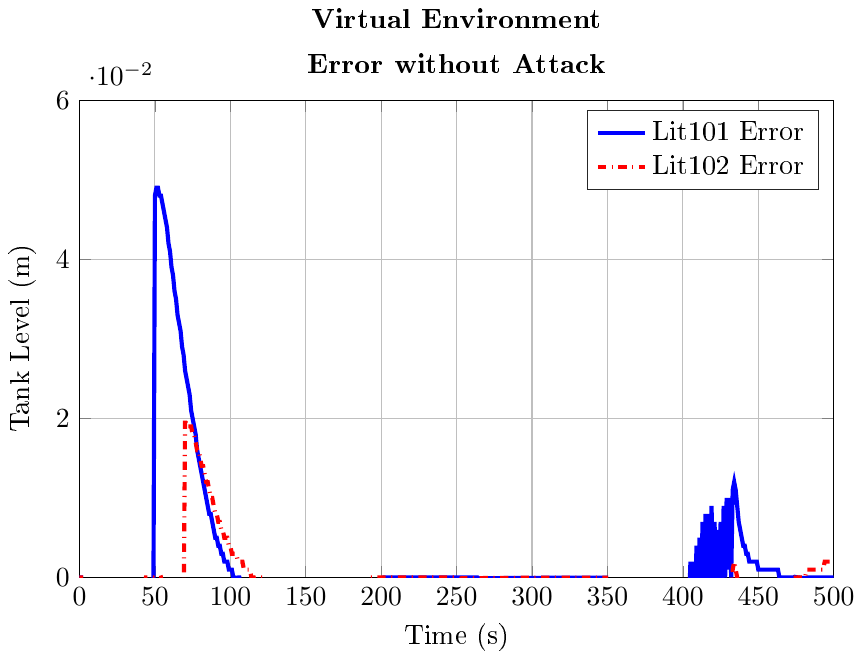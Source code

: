 % This file was created by matlab2tikz.
%
\documentclass[tikz]{standalone}
\usepackage[T1]{fontenc}
\usepackage[utf8]{inputenc}
\usepackage{pgfplots}
\usepackage{grffile}
\pgfplotsset{compat=newest}
\usetikzlibrary{plotmarks}
\usepgfplotslibrary{patchplots}
\usepackage{amsmath}

\begin{document}
\begin{tikzpicture}

\begin{axis}[%
width=0.79\columnwidth,
height=0.5\columnwidth,
at={(0\columnwidth,0\columnwidth)},
scale only axis,
xmin=0,
xmax=500,
xlabel={Time (s)},
xmajorgrids,
ymin=0,
ymax=0.06,
ylabel={Tank Level (m)},
ymajorgrids,
axis background/.style={fill=white},
title style={font=\bfseries,align=center},
title={Virtual Environment\\[1ex]Error without Attack},
legend style={legend cell align=left,align=left,draw=white!15!black}
]
\addplot [color=blue,solid,line width=1.5pt]
  table[row sep=crcr]{%
0	0\\
1	0\\
2	-0.013\\
3	-0.017\\
4	-0.017\\
5	-0.017\\
6	-0.017\\
7	-0.016\\
8	-0.016\\
9	-0.015\\
10	-0.015\\
11	-0.014\\
12	-0.014\\
13	-0.013\\
14	-0.012\\
15	-0.012\\
16	-0.011\\
17	-0.011\\
18	-0.01\\
19	-0.01\\
20	-0.009\\
21	-0.009\\
22	-0.008\\
23	-0.008\\
24	-0.008\\
25	-0.007\\
26	-0.007\\
27	-0.006\\
28	-0.006\\
29	-0.006\\
30	-0.005\\
31	-0.005\\
32	-0.005\\
33	-0.005\\
34	-0.004\\
35	-0.004\\
36	-0.004\\
37	-0.004\\
38	-0.003\\
39	-0.003\\
40	-0.003\\
41	-0.003\\
42	-0.003\\
43	-0.003\\
44	-0.002\\
45	-0.002\\
46	-0.002\\
47	-0.002\\
48	-0.002\\
49	-0.002\\
50	0.048\\
51	0.049\\
52	0.049\\
53	0.048\\
54	0.048\\
55	0.047\\
56	0.046\\
57	0.045\\
58	0.044\\
59	0.042\\
60	0.041\\
61	0.039\\
62	0.038\\
63	0.036\\
64	0.035\\
65	0.033\\
66	0.032\\
67	0.031\\
68	0.029\\
69	0.028\\
70	0.026\\
71	0.025\\
72	0.024\\
73	0.023\\
74	0.021\\
75	0.02\\
76	0.019\\
77	0.018\\
78	0.016\\
79	0.015\\
80	0.014\\
81	0.013\\
82	0.012\\
83	0.011\\
84	0.01\\
85	0.009\\
86	0.008\\
87	0.008\\
88	0.007\\
89	0.006\\
90	0.005\\
91	0.005\\
92	0.004\\
93	0.004\\
94	0.003\\
95	0.003\\
96	0.002\\
97	0.002\\
98	0.002\\
99	0.001\\
100	0.001\\
101	0.001\\
102	0.0\\
103	0.0\\
104	-6.724e-06\\
105	-0.0\\
106	-0.0\\
107	-0.001\\
108	-0.001\\
109	-0.001\\
110	-0.001\\
111	-0.001\\
112	-0.001\\
113	-0.001\\
114	-0.001\\
115	-0.001\\
116	-0.002\\
117	-0.002\\
118	-0.002\\
119	-0.002\\
120	-0.002\\
121	-0.002\\
122	-0.002\\
123	-0.002\\
124	-0.002\\
125	-0.002\\
126	-0.002\\
127	-0.002\\
128	-0.002\\
129	-0.002\\
130	-0.002\\
131	-0.002\\
132	-0.002\\
133	-0.002\\
134	-0.002\\
135	-0.002\\
136	-0.002\\
137	-0.002\\
138	-0.002\\
139	-0.002\\
140	-0.002\\
141	-0.002\\
142	-0.002\\
143	-0.002\\
144	-0.002\\
145	-0.002\\
146	-0.002\\
147	-0.002\\
148	-0.002\\
149	-0.002\\
150	-0.002\\
151	-0.001\\
152	-0.001\\
153	-0.001\\
154	-0.001\\
155	-0.001\\
156	-0.001\\
157	-0.001\\
158	-0.001\\
159	-0.001\\
160	-0.001\\
161	-0.001\\
162	-0.001\\
163	-0.001\\
164	-0.001\\
165	-0.001\\
166	-0.001\\
167	-0.001\\
168	-0.001\\
169	-0.001\\
170	-0.001\\
171	-0.001\\
172	-0.001\\
173	-0.001\\
174	-0.001\\
175	-0.001\\
176	-0.001\\
177	-0.001\\
178	-0.001\\
179	-0.001\\
180	-0.001\\
181	-0.001\\
182	-0.001\\
183	-0.001\\
184	-0.001\\
185	-0.001\\
186	-0.001\\
187	-0.001\\
188	-0.001\\
189	-0.001\\
190	-0.001\\
191	-0.001\\
192	-0.001\\
193	-0.001\\
194	-0.001\\
195	-0.001\\
196	-0.001\\
197	-0.001\\
198	-0.001\\
199	-0.001\\
200	-0.001\\
201	-0.001\\
202	-0.0\\
203	-0.0\\
204	-0.0\\
205	-0.0\\
206	-0.0\\
207	-0.0\\
208	-0.0\\
209	-0.0\\
210	-0.0\\
211	-0.0\\
212	-0.0\\
213	-0.0\\
214	-0.0\\
215	-0.0\\
216	-0.0\\
217	-0.0\\
218	-0.0\\
219	-0.0\\
220	-0.0\\
221	-0.0\\
222	-0.0\\
223	-0.0\\
224	-0.0\\
225	-0.0\\
226	-0.0\\
227	-0.0\\
228	-0.0\\
229	-0.0\\
230	-0.0\\
231	-0.0\\
232	-0.0\\
233	-0.0\\
234	-0.0\\
235	-0.0\\
236	-0.0\\
237	-0.0\\
238	-0.0\\
239	-0.0\\
240	-0.0\\
241	-0.0\\
242	-0.0\\
243	-0.0\\
244	-0.0\\
245	-0.0\\
246	-0.0\\
247	-0.0\\
248	-0.0\\
249	-0.0\\
250	-0.0\\
251	-0.0\\
252	-0.0\\
253	-0.0\\
254	-0.0\\
255	-0.0\\
256	-0.0\\
257	-0.0\\
258	-0.0\\
259	-0.0\\
260	-0.0\\
261	-0.0\\
262	-0.0\\
263	-0.0\\
264	-0.0\\
265	-9.944e-05\\
266	-9.687e-05\\
267	-9.436e-05\\
268	-9.192e-05\\
269	-8.953e-05\\
270	-8.721e-05\\
271	-8.495e-05\\
272	-8.274e-05\\
273	-8.059e-05\\
274	-7.85e-05\\
275	-7.646e-05\\
276	-7.447e-05\\
277	-7.253e-05\\
278	-7.065e-05\\
279	-6.881e-05\\
280	-6.701e-05\\
281	-6.527e-05\\
282	-6.356e-05\\
283	-6.191e-05\\
284	-6.029e-05\\
285	-5.872e-05\\
286	-5.718e-05\\
287	-5.569e-05\\
288	-5.423e-05\\
289	-5.281e-05\\
290	-5.143e-05\\
291	-5.009e-05\\
292	-4.878e-05\\
293	-4.75e-05\\
294	-4.626e-05\\
295	-4.504e-05\\
296	-4.386e-05\\
297	-4.271e-05\\
298	-4.159e-05\\
299	-4.05e-05\\
300	-3.944e-05\\
301	-3.84e-05\\
302	-3.74e-05\\
303	-3.641e-05\\
304	-3.546e-05\\
305	-3.453e-05\\
306	-3.362e-05\\
307	-3.274e-05\\
308	-3.187e-05\\
309	-3.104e-05\\
310	-3.022e-05\\
311	-2.942e-05\\
312	-2.865e-05\\
313	-2.79e-05\\
314	-2.716e-05\\
315	-2.645e-05\\
316	-2.575e-05\\
317	-2.507e-05\\
318	-2.441e-05\\
319	-2.377e-05\\
320	-2.314e-05\\
321	-2.253e-05\\
322	-2.194e-05\\
323	-2.136e-05\\
324	-2.08e-05\\
325	-2.025e-05\\
326	-1.971e-05\\
327	-1.919e-05\\
328	-1.869e-05\\
329	-1.819e-05\\
330	-1.771e-05\\
331	-1.724e-05\\
332	-1.679e-05\\
333	-1.635e-05\\
334	-1.591e-05\\
335	-1.549e-05\\
336	-1.508e-05\\
337	-1.468e-05\\
338	-1.43e-05\\
339	-1.392e-05\\
340	-1.355e-05\\
341	-1.319e-05\\
342	-1.284e-05\\
343	-1.25e-05\\
344	-1.217e-05\\
345	-1.185e-05\\
346	-1.154e-05\\
347	-1.123e-05\\
348	-1.094e-05\\
349	-1.065e-05\\
350	-0.05\\
351	-0.05\\
352	-0.05\\
353	-0.05\\
354	-0.049\\
355	-0.048\\
356	-0.047\\
357	-0.046\\
358	-0.045\\
359	-0.043\\
360	-0.042\\
361	-0.04\\
362	-0.039\\
363	-0.037\\
364	-0.035\\
365	-0.034\\
366	-0.032\\
367	-0.031\\
368	-0.029\\
369	-0.028\\
370	-0.027\\
371	-0.025\\
372	-0.024\\
373	-0.023\\
374	-0.022\\
375	-0.021\\
376	-0.02\\
377	-0.019\\
378	-0.018\\
379	-0.017\\
380	-0.016\\
381	-0.015\\
382	-0.014\\
383	-0.013\\
384	-0.013\\
385	-0.012\\
386	-0.011\\
387	-0.011\\
388	-0.01\\
389	-0.009\\
390	-0.009\\
391	-0.008\\
392	-0.008\\
393	-0.007\\
394	-0.007\\
395	-0.006\\
396	-0.006\\
397	-0.006\\
398	-0.005\\
399	-0.005\\
400	-0.004\\
401	-0.004\\
402	-0.004\\
403	-0.003\\
404	-0.004\\
405	0.002\\
406	-0.008\\
407	0.002\\
408	-0.006\\
409	0.004\\
410	-0.005\\
411	0.005\\
412	-0.005\\
413	0.007\\
414	-0.002\\
415	0.008\\
416	-0.001\\
417	0.008\\
418	-0.001\\
419	0.009\\
420	-0.002\\
421	0.007\\
422	-0.003\\
423	0.006\\
424	-0.003\\
425	0.007\\
426	-0.002\\
427	0.009\\
428	-0.0\\
429	0.01\\
430	0.001\\
431	0.01\\
432	0.0\\
433	0.011\\
434	0.012\\
435	0.011\\
436	0.009\\
437	0.007\\
438	0.006\\
439	0.005\\
440	0.004\\
441	0.004\\
442	0.003\\
443	0.003\\
444	0.002\\
445	0.002\\
446	0.002\\
447	0.002\\
448	0.002\\
449	0.002\\
450	0.001\\
451	0.001\\
452	0.001\\
453	0.001\\
454	0.001\\
455	0.001\\
456	0.001\\
457	0.001\\
458	0.001\\
459	0.001\\
460	0.001\\
461	0.001\\
462	0.001\\
463	0.001\\
464	0.0\\
465	0.0\\
466	0.0\\
467	0.0\\
468	0.0\\
469	0.0\\
470	0.0\\
471	0.0\\
472	0.0\\
473	0.0\\
474	8.928e-05\\
475	6.02e-05\\
476	3.285e-05\\
477	7.196e-06\\
478	-1.682e-05\\
479	-3.923e-05\\
480	-6.007e-05\\
481	-7.94e-05\\
482	-9.724e-05\\
483	-0.0\\
484	-0.0\\
485	-0.0\\
486	-0.0\\
487	-0.0\\
488	-0.0\\
489	-0.0\\
490	-0.0\\
491	-0.0\\
492	-0.0\\
493	-0.0\\
494	-0.0\\
495	-0.0\\
496	-0.0\\
497	-0.0\\
498	-0.0\\
499	-0.0\\
500	-0.0\\
};
\addlegendentry{Lit101 Error};

\addplot [color=red,dashdotted,line width=1.5pt]
  table[row sep=crcr]{%
0	0\\
1	0\\
2	-0.01\\
3	-0.013\\
4	-0.013\\
5	-0.012\\
6	-0.012\\
7	-0.011\\
8	-0.011\\
9	-0.01\\
10	-0.01\\
11	-0.009\\
12	-0.009\\
13	-0.008\\
14	-0.008\\
15	-0.007\\
16	-0.007\\
17	-0.006\\
18	-0.006\\
19	-0.005\\
20	-0.005\\
21	-0.005\\
22	-0.004\\
23	-0.004\\
24	-0.004\\
25	-0.003\\
26	-0.003\\
27	-0.003\\
28	-0.003\\
29	-0.002\\
30	-0.002\\
31	-0.002\\
32	-0.002\\
33	-0.002\\
34	-0.002\\
35	-0.001\\
36	-0.001\\
37	-0.001\\
38	-0.001\\
39	-0.001\\
40	-0.001\\
41	-0.001\\
42	-0.001\\
43	-0.001\\
44	-0.0\\
45	-0.0\\
46	-0.0\\
47	-0.0\\
48	-0.0\\
49	-0.0\\
50	-8.82e-05\\
51	-4.435e-05\\
52	-4.081e-06\\
53	-6.351e-05\\
54	-0.0\\
55	-0.001\\
56	-0.001\\
57	-0.001\\
58	-0.002\\
59	-0.002\\
60	-0.002\\
61	-0.003\\
62	-0.003\\
63	-0.004\\
64	-0.004\\
65	-0.004\\
66	-0.005\\
67	-0.005\\
68	-0.005\\
69	-0.005\\
70	0.02\\
71	0.019\\
72	0.019\\
73	0.019\\
74	0.019\\
75	0.018\\
76	0.018\\
77	0.017\\
78	0.016\\
79	0.016\\
80	0.015\\
81	0.014\\
82	0.014\\
83	0.013\\
84	0.012\\
85	0.012\\
86	0.011\\
87	0.01\\
88	0.01\\
89	0.009\\
90	0.008\\
91	0.008\\
92	0.007\\
93	0.007\\
94	0.006\\
95	0.006\\
96	0.005\\
97	0.005\\
98	0.005\\
99	0.004\\
100	0.004\\
101	0.003\\
102	0.003\\
103	0.003\\
104	0.003\\
105	0.002\\
106	0.002\\
107	0.002\\
108	0.002\\
109	0.001\\
110	0.001\\
111	0.001\\
112	0.001\\
113	0.001\\
114	0.0\\
115	0.0\\
116	0.0\\
117	6.736e-05\\
118	-4.531e-05\\
119	-0.0\\
120	-0.0\\
121	-0.0\\
122	-0.0\\
123	-0.0\\
124	-0.001\\
125	-0.001\\
126	-0.001\\
127	-0.001\\
128	-0.001\\
129	-0.001\\
130	-0.001\\
131	-0.001\\
132	-0.001\\
133	-0.001\\
134	-0.001\\
135	-0.001\\
136	-0.001\\
137	-0.001\\
138	-0.001\\
139	-0.001\\
140	-0.001\\
141	-0.001\\
142	-0.001\\
143	-0.001\\
144	-0.001\\
145	-0.001\\
146	-0.001\\
147	-0.001\\
148	-0.001\\
149	-0.001\\
150	-0.001\\
151	-0.001\\
152	-0.001\\
153	-0.001\\
154	-0.001\\
155	-0.001\\
156	-0.001\\
157	-0.001\\
158	-0.001\\
159	-0.001\\
160	-0.001\\
161	-0.001\\
162	-0.001\\
163	-0.001\\
164	-0.001\\
165	-0.001\\
166	-0.001\\
167	-0.001\\
168	-0.001\\
169	-0.001\\
170	-0.001\\
171	-0.001\\
172	-0.001\\
173	-0.001\\
174	-0.001\\
175	-0.001\\
176	-0.001\\
177	-0.001\\
178	-0.001\\
179	-0.001\\
180	-0.001\\
181	-0.001\\
182	-0.001\\
183	-0.001\\
184	-0.001\\
185	-0.001\\
186	-0.001\\
187	-0.001\\
188	-0.001\\
189	-0.001\\
190	-0.0\\
191	-0.0\\
192	-0.0\\
193	-0.0\\
194	-0.0\\
195	-0.0\\
196	-0.0\\
197	-0.0\\
198	-0.0\\
199	-0.0\\
200	-0.0\\
201	-0.0\\
202	-0.0\\
203	-0.0\\
204	-0.0\\
205	-0.0\\
206	-0.0\\
207	-0.0\\
208	-0.0\\
209	-0.0\\
210	-0.0\\
211	-0.0\\
212	-0.0\\
213	-0.0\\
214	-0.0\\
215	-0.0\\
216	-0.0\\
217	-0.0\\
218	-0.0\\
219	-0.0\\
220	-0.0\\
221	-0.0\\
222	-0.0\\
223	-0.0\\
224	-0.0\\
225	-0.0\\
226	-0.0\\
227	-0.0\\
228	-0.0\\
229	-0.0\\
230	-0.0\\
231	-0.0\\
232	-0.0\\
233	-0.0\\
234	-0.0\\
235	-0.0\\
236	-0.0\\
237	-0.0\\
238	-0.0\\
239	-0.0\\
240	-0.0\\
241	-0.0\\
242	-0.0\\
243	-0.0\\
244	-0.0\\
245	-0.0\\
246	-0.0\\
247	-0.0\\
248	-0.0\\
249	-0.0\\
250	-0.0\\
251	-0.0\\
252	-9.851e-05\\
253	-9.589e-05\\
254	-9.335e-05\\
255	-9.086e-05\\
256	-8.845e-05\\
257	-8.61e-05\\
258	-8.381e-05\\
259	-8.158e-05\\
260	-7.941e-05\\
261	-7.729e-05\\
262	-7.523e-05\\
263	-7.323e-05\\
264	-7.128e-05\\
265	-6.938e-05\\
266	-6.753e-05\\
267	-6.573e-05\\
268	-6.398e-05\\
269	-6.228e-05\\
270	-6.062e-05\\
271	-5.9e-05\\
272	-5.743e-05\\
273	-5.59e-05\\
274	-5.441e-05\\
275	-5.295e-05\\
276	-5.154e-05\\
277	-5.017e-05\\
278	-4.883e-05\\
279	-4.753e-05\\
280	-4.626e-05\\
281	-4.502e-05\\
282	-4.382e-05\\
283	-4.265e-05\\
284	-4.152e-05\\
285	-4.041e-05\\
286	-3.933e-05\\
287	-3.828e-05\\
288	-3.726e-05\\
289	-3.627e-05\\
290	-3.53e-05\\
291	-3.436e-05\\
292	-3.344e-05\\
293	-3.255e-05\\
294	-3.168e-05\\
295	-3.083e-05\\
296	-3.001e-05\\
297	-2.921e-05\\
298	-2.843e-05\\
299	-2.767e-05\\
300	-2.693e-05\\
301	-2.622e-05\\
302	-2.552e-05\\
303	-2.484e-05\\
304	-2.417e-05\\
305	-2.353e-05\\
306	-2.29e-05\\
307	-2.229e-05\\
308	-2.169e-05\\
309	-2.112e-05\\
310	-2.055e-05\\
311	-2.0e-05\\
312	-1.947e-05\\
313	-1.895e-05\\
314	-1.845e-05\\
315	-1.795e-05\\
316	-1.748e-05\\
317	-1.701e-05\\
318	-1.656e-05\\
319	-1.611e-05\\
320	-1.569e-05\\
321	-1.527e-05\\
322	-1.486e-05\\
323	-1.446e-05\\
324	-1.408e-05\\
325	-1.37e-05\\
326	-1.334e-05\\
327	-1.298e-05\\
328	-1.264e-05\\
329	-1.23e-05\\
330	-1.197e-05\\
331	-1.165e-05\\
332	-1.134e-05\\
333	-1.104e-05\\
334	-1.075e-05\\
335	-1.046e-05\\
336	-1.018e-05\\
337	-9.909e-06\\
338	-9.646e-06\\
339	-9.389e-06\\
340	-9.138e-06\\
341	-8.895e-06\\
342	-8.658e-06\\
343	-8.427e-06\\
344	-8.203e-06\\
345	-7.985e-06\\
346	-7.772e-06\\
347	-7.565e-06\\
348	-7.363e-06\\
349	-7.167e-06\\
350	-0.025\\
351	-0.025\\
352	-0.025\\
353	-0.025\\
354	-0.025\\
355	-0.024\\
356	-0.024\\
357	-0.024\\
358	-0.023\\
359	-0.023\\
360	-0.022\\
361	-0.022\\
362	-0.021\\
363	-0.021\\
364	-0.021\\
365	-0.02\\
366	-0.02\\
367	-0.02\\
368	-0.02\\
369	-0.019\\
370	-0.019\\
371	-0.019\\
372	-0.019\\
373	-0.019\\
374	-0.019\\
375	-0.019\\
376	-0.019\\
377	-0.019\\
378	-0.019\\
379	-0.019\\
380	-0.019\\
381	-0.019\\
382	-0.019\\
383	-0.019\\
384	-0.019\\
385	-0.019\\
386	-0.019\\
387	-0.019\\
388	-0.019\\
389	-0.019\\
390	-0.019\\
391	-0.02\\
392	-0.02\\
393	-0.02\\
394	-0.02\\
395	-0.02\\
396	-0.02\\
397	-0.02\\
398	-0.02\\
399	-0.02\\
400	-0.02\\
401	-0.021\\
402	-0.021\\
403	-0.02\\
404	-0.022\\
405	-0.017\\
406	-0.024\\
407	-0.016\\
408	-0.022\\
409	-0.014\\
410	-0.021\\
411	-0.012\\
412	-0.019\\
413	-0.01\\
414	-0.017\\
415	-0.009\\
416	-0.016\\
417	-0.007\\
418	-0.014\\
419	-0.006\\
420	-0.014\\
421	-0.006\\
422	-0.014\\
423	-0.006\\
424	-0.013\\
425	-0.005\\
426	-0.012\\
427	-0.003\\
428	-0.01\\
429	-0.001\\
430	-0.008\\
431	-0.0\\
432	-0.008\\
433	0.001\\
434	0.002\\
435	0.001\\
436	0.0\\
437	-0.001\\
438	-0.001\\
439	-0.002\\
440	-0.002\\
441	-0.003\\
442	-0.003\\
443	-0.003\\
444	-0.003\\
445	-0.003\\
446	-0.003\\
447	-0.003\\
448	-0.003\\
449	-0.003\\
450	-0.003\\
451	-0.002\\
452	-0.002\\
453	-0.002\\
454	-0.002\\
455	-0.002\\
456	-0.002\\
457	-0.002\\
458	-0.002\\
459	-0.002\\
460	-0.002\\
461	-0.001\\
462	-0.001\\
463	-0.001\\
464	-0.001\\
465	-0.001\\
466	-0.001\\
467	-0.001\\
468	-0.001\\
469	-0.001\\
470	-0.001\\
471	-0.0\\
472	-0.0\\
473	-0.0\\
474	-0.0\\
475	-6.121e-05\\
476	3.114e-05\\
477	0.0\\
478	0.0\\
479	0.0\\
480	0.0\\
481	0.0\\
482	0.001\\
483	0.001\\
484	0.001\\
485	0.001\\
486	0.001\\
487	0.001\\
488	0.001\\
489	0.001\\
490	0.001\\
491	0.001\\
492	0.001\\
493	0.001\\
494	0.002\\
495	0.002\\
496	0.002\\
497	0.002\\
498	0.002\\
499	0.002\\
500	0.002\\
};
\addlegendentry{Lit102 Error};

\end{axis}
\end{tikzpicture}%
\end{document}